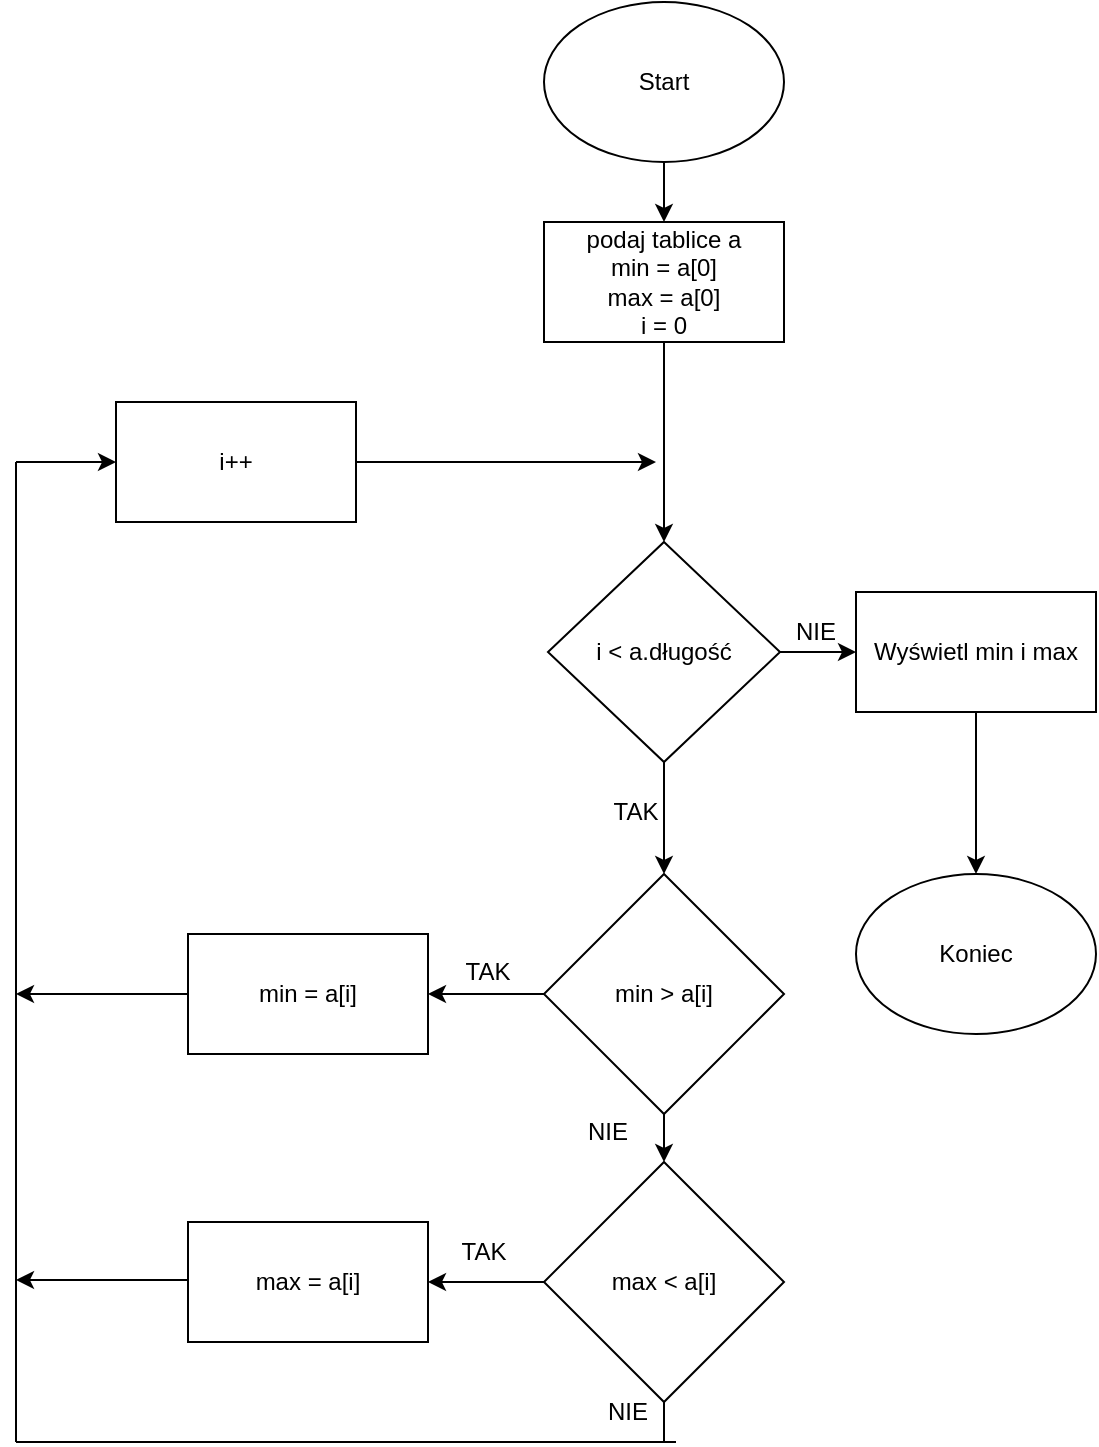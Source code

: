 <mxfile version="20.8.20" type="github">
  <diagram id="C5RBs43oDa-KdzZeNtuy" name="Page-1">
    <mxGraphModel dx="1434" dy="800" grid="1" gridSize="10" guides="1" tooltips="1" connect="1" arrows="1" fold="1" page="1" pageScale="1" pageWidth="827" pageHeight="1169" math="0" shadow="0">
      <root>
        <mxCell id="WIyWlLk6GJQsqaUBKTNV-0" />
        <mxCell id="WIyWlLk6GJQsqaUBKTNV-1" parent="WIyWlLk6GJQsqaUBKTNV-0" />
        <mxCell id="gvW8EVXljuhxFobBcjw6-3" value="" style="edgeStyle=orthogonalEdgeStyle;rounded=0;orthogonalLoop=1;jettySize=auto;html=1;" edge="1" parent="WIyWlLk6GJQsqaUBKTNV-1" source="gvW8EVXljuhxFobBcjw6-0" target="gvW8EVXljuhxFobBcjw6-1">
          <mxGeometry relative="1" as="geometry" />
        </mxCell>
        <mxCell id="gvW8EVXljuhxFobBcjw6-0" value="Start" style="ellipse;whiteSpace=wrap;html=1;" vertex="1" parent="WIyWlLk6GJQsqaUBKTNV-1">
          <mxGeometry x="354" y="30" width="120" height="80" as="geometry" />
        </mxCell>
        <mxCell id="gvW8EVXljuhxFobBcjw6-4" value="" style="edgeStyle=orthogonalEdgeStyle;rounded=0;orthogonalLoop=1;jettySize=auto;html=1;" edge="1" parent="WIyWlLk6GJQsqaUBKTNV-1" source="gvW8EVXljuhxFobBcjw6-1" target="gvW8EVXljuhxFobBcjw6-2">
          <mxGeometry relative="1" as="geometry" />
        </mxCell>
        <mxCell id="gvW8EVXljuhxFobBcjw6-1" value="podaj tablice a&lt;br&gt;min = a[0]&lt;br&gt;max = a[0]&lt;br&gt;i = 0" style="rounded=0;whiteSpace=wrap;html=1;" vertex="1" parent="WIyWlLk6GJQsqaUBKTNV-1">
          <mxGeometry x="354" y="140" width="120" height="60" as="geometry" />
        </mxCell>
        <mxCell id="gvW8EVXljuhxFobBcjw6-7" value="" style="edgeStyle=orthogonalEdgeStyle;rounded=0;orthogonalLoop=1;jettySize=auto;html=1;" edge="1" parent="WIyWlLk6GJQsqaUBKTNV-1" source="gvW8EVXljuhxFobBcjw6-2" target="gvW8EVXljuhxFobBcjw6-5">
          <mxGeometry relative="1" as="geometry" />
        </mxCell>
        <mxCell id="gvW8EVXljuhxFobBcjw6-28" value="" style="edgeStyle=orthogonalEdgeStyle;rounded=0;orthogonalLoop=1;jettySize=auto;html=1;" edge="1" parent="WIyWlLk6GJQsqaUBKTNV-1" source="gvW8EVXljuhxFobBcjw6-2" target="gvW8EVXljuhxFobBcjw6-26">
          <mxGeometry relative="1" as="geometry" />
        </mxCell>
        <mxCell id="gvW8EVXljuhxFobBcjw6-2" value="i &amp;lt; a.długość" style="rhombus;whiteSpace=wrap;html=1;" vertex="1" parent="WIyWlLk6GJQsqaUBKTNV-1">
          <mxGeometry x="356" y="300" width="116" height="110" as="geometry" />
        </mxCell>
        <mxCell id="gvW8EVXljuhxFobBcjw6-10" value="" style="edgeStyle=orthogonalEdgeStyle;rounded=0;orthogonalLoop=1;jettySize=auto;html=1;" edge="1" parent="WIyWlLk6GJQsqaUBKTNV-1" source="gvW8EVXljuhxFobBcjw6-5" target="gvW8EVXljuhxFobBcjw6-6">
          <mxGeometry relative="1" as="geometry" />
        </mxCell>
        <mxCell id="gvW8EVXljuhxFobBcjw6-14" value="" style="edgeStyle=orthogonalEdgeStyle;rounded=0;orthogonalLoop=1;jettySize=auto;html=1;" edge="1" parent="WIyWlLk6GJQsqaUBKTNV-1" source="gvW8EVXljuhxFobBcjw6-5" target="gvW8EVXljuhxFobBcjw6-13">
          <mxGeometry relative="1" as="geometry" />
        </mxCell>
        <mxCell id="gvW8EVXljuhxFobBcjw6-5" value="min &amp;gt; a[i]" style="rhombus;whiteSpace=wrap;html=1;" vertex="1" parent="WIyWlLk6GJQsqaUBKTNV-1">
          <mxGeometry x="354" y="466" width="120" height="120" as="geometry" />
        </mxCell>
        <mxCell id="gvW8EVXljuhxFobBcjw6-6" value="min = a[i]" style="rounded=0;whiteSpace=wrap;html=1;" vertex="1" parent="WIyWlLk6GJQsqaUBKTNV-1">
          <mxGeometry x="176" y="496" width="120" height="60" as="geometry" />
        </mxCell>
        <mxCell id="gvW8EVXljuhxFobBcjw6-8" value="TAK" style="text;html=1;strokeColor=none;fillColor=none;align=center;verticalAlign=middle;whiteSpace=wrap;rounded=0;" vertex="1" parent="WIyWlLk6GJQsqaUBKTNV-1">
          <mxGeometry x="370" y="420" width="60" height="30" as="geometry" />
        </mxCell>
        <mxCell id="gvW8EVXljuhxFobBcjw6-9" value="TAK" style="text;html=1;strokeColor=none;fillColor=none;align=center;verticalAlign=middle;whiteSpace=wrap;rounded=0;" vertex="1" parent="WIyWlLk6GJQsqaUBKTNV-1">
          <mxGeometry x="296" y="500" width="60" height="30" as="geometry" />
        </mxCell>
        <mxCell id="gvW8EVXljuhxFobBcjw6-11" value="max = a[i]" style="rounded=0;whiteSpace=wrap;html=1;" vertex="1" parent="WIyWlLk6GJQsqaUBKTNV-1">
          <mxGeometry x="176" y="640" width="120" height="60" as="geometry" />
        </mxCell>
        <mxCell id="gvW8EVXljuhxFobBcjw6-16" value="" style="edgeStyle=orthogonalEdgeStyle;rounded=0;orthogonalLoop=1;jettySize=auto;html=1;" edge="1" parent="WIyWlLk6GJQsqaUBKTNV-1" source="gvW8EVXljuhxFobBcjw6-13" target="gvW8EVXljuhxFobBcjw6-11">
          <mxGeometry relative="1" as="geometry" />
        </mxCell>
        <mxCell id="gvW8EVXljuhxFobBcjw6-13" value="max &amp;lt; a[i]" style="rhombus;whiteSpace=wrap;html=1;" vertex="1" parent="WIyWlLk6GJQsqaUBKTNV-1">
          <mxGeometry x="354" y="610" width="120" height="120" as="geometry" />
        </mxCell>
        <mxCell id="gvW8EVXljuhxFobBcjw6-15" value="NIE" style="text;html=1;strokeColor=none;fillColor=none;align=center;verticalAlign=middle;whiteSpace=wrap;rounded=0;" vertex="1" parent="WIyWlLk6GJQsqaUBKTNV-1">
          <mxGeometry x="356" y="580" width="60" height="30" as="geometry" />
        </mxCell>
        <mxCell id="gvW8EVXljuhxFobBcjw6-17" value="TAK" style="text;html=1;strokeColor=none;fillColor=none;align=center;verticalAlign=middle;whiteSpace=wrap;rounded=0;" vertex="1" parent="WIyWlLk6GJQsqaUBKTNV-1">
          <mxGeometry x="294" y="640" width="60" height="30" as="geometry" />
        </mxCell>
        <mxCell id="gvW8EVXljuhxFobBcjw6-20" value="" style="endArrow=none;html=1;rounded=0;exitX=0.5;exitY=1;exitDx=0;exitDy=0;" edge="1" parent="WIyWlLk6GJQsqaUBKTNV-1" source="gvW8EVXljuhxFobBcjw6-13">
          <mxGeometry width="50" height="50" relative="1" as="geometry">
            <mxPoint x="320" y="510" as="sourcePoint" />
            <mxPoint x="414" y="750" as="targetPoint" />
          </mxGeometry>
        </mxCell>
        <mxCell id="gvW8EVXljuhxFobBcjw6-21" value="" style="endArrow=none;html=1;rounded=0;" edge="1" parent="WIyWlLk6GJQsqaUBKTNV-1">
          <mxGeometry width="50" height="50" relative="1" as="geometry">
            <mxPoint x="420" y="750" as="sourcePoint" />
            <mxPoint x="90" y="750" as="targetPoint" />
          </mxGeometry>
        </mxCell>
        <mxCell id="gvW8EVXljuhxFobBcjw6-22" value="" style="endArrow=none;html=1;rounded=0;" edge="1" parent="WIyWlLk6GJQsqaUBKTNV-1">
          <mxGeometry width="50" height="50" relative="1" as="geometry">
            <mxPoint x="90" y="750" as="sourcePoint" />
            <mxPoint x="90" y="260" as="targetPoint" />
          </mxGeometry>
        </mxCell>
        <mxCell id="gvW8EVXljuhxFobBcjw6-23" value="i++" style="rounded=0;whiteSpace=wrap;html=1;" vertex="1" parent="WIyWlLk6GJQsqaUBKTNV-1">
          <mxGeometry x="140" y="230" width="120" height="60" as="geometry" />
        </mxCell>
        <mxCell id="gvW8EVXljuhxFobBcjw6-24" value="" style="endArrow=classic;html=1;rounded=0;entryX=0;entryY=0.5;entryDx=0;entryDy=0;" edge="1" parent="WIyWlLk6GJQsqaUBKTNV-1" target="gvW8EVXljuhxFobBcjw6-23">
          <mxGeometry width="50" height="50" relative="1" as="geometry">
            <mxPoint x="90" y="260" as="sourcePoint" />
            <mxPoint x="370" y="460" as="targetPoint" />
          </mxGeometry>
        </mxCell>
        <mxCell id="gvW8EVXljuhxFobBcjw6-25" value="" style="endArrow=classic;html=1;rounded=0;exitX=1;exitY=0.5;exitDx=0;exitDy=0;" edge="1" parent="WIyWlLk6GJQsqaUBKTNV-1" source="gvW8EVXljuhxFobBcjw6-23">
          <mxGeometry width="50" height="50" relative="1" as="geometry">
            <mxPoint x="320" y="510" as="sourcePoint" />
            <mxPoint x="410" y="260" as="targetPoint" />
          </mxGeometry>
        </mxCell>
        <mxCell id="gvW8EVXljuhxFobBcjw6-30" value="" style="edgeStyle=orthogonalEdgeStyle;rounded=0;orthogonalLoop=1;jettySize=auto;html=1;" edge="1" parent="WIyWlLk6GJQsqaUBKTNV-1" source="gvW8EVXljuhxFobBcjw6-26" target="gvW8EVXljuhxFobBcjw6-29">
          <mxGeometry relative="1" as="geometry" />
        </mxCell>
        <mxCell id="gvW8EVXljuhxFobBcjw6-26" value="Wyświetl min i max" style="whiteSpace=wrap;html=1;" vertex="1" parent="WIyWlLk6GJQsqaUBKTNV-1">
          <mxGeometry x="510" y="325" width="120" height="60" as="geometry" />
        </mxCell>
        <mxCell id="gvW8EVXljuhxFobBcjw6-29" value="Koniec" style="ellipse;whiteSpace=wrap;html=1;" vertex="1" parent="WIyWlLk6GJQsqaUBKTNV-1">
          <mxGeometry x="510" y="466" width="120" height="80" as="geometry" />
        </mxCell>
        <mxCell id="gvW8EVXljuhxFobBcjw6-31" value="" style="endArrow=classic;html=1;rounded=0;exitX=0;exitY=0.5;exitDx=0;exitDy=0;" edge="1" parent="WIyWlLk6GJQsqaUBKTNV-1" source="gvW8EVXljuhxFobBcjw6-6">
          <mxGeometry width="50" height="50" relative="1" as="geometry">
            <mxPoint x="320" y="510" as="sourcePoint" />
            <mxPoint x="90" y="526" as="targetPoint" />
          </mxGeometry>
        </mxCell>
        <mxCell id="gvW8EVXljuhxFobBcjw6-32" value="" style="endArrow=classic;html=1;rounded=0;exitX=0;exitY=0.5;exitDx=0;exitDy=0;" edge="1" parent="WIyWlLk6GJQsqaUBKTNV-1">
          <mxGeometry width="50" height="50" relative="1" as="geometry">
            <mxPoint x="176" y="669" as="sourcePoint" />
            <mxPoint x="90" y="669" as="targetPoint" />
          </mxGeometry>
        </mxCell>
        <mxCell id="gvW8EVXljuhxFobBcjw6-33" value="NIE" style="text;html=1;strokeColor=none;fillColor=none;align=center;verticalAlign=middle;whiteSpace=wrap;rounded=0;" vertex="1" parent="WIyWlLk6GJQsqaUBKTNV-1">
          <mxGeometry x="460" y="330" width="60" height="30" as="geometry" />
        </mxCell>
        <mxCell id="gvW8EVXljuhxFobBcjw6-34" value="NIE" style="text;html=1;strokeColor=none;fillColor=none;align=center;verticalAlign=middle;whiteSpace=wrap;rounded=0;" vertex="1" parent="WIyWlLk6GJQsqaUBKTNV-1">
          <mxGeometry x="366" y="720" width="60" height="30" as="geometry" />
        </mxCell>
      </root>
    </mxGraphModel>
  </diagram>
</mxfile>
